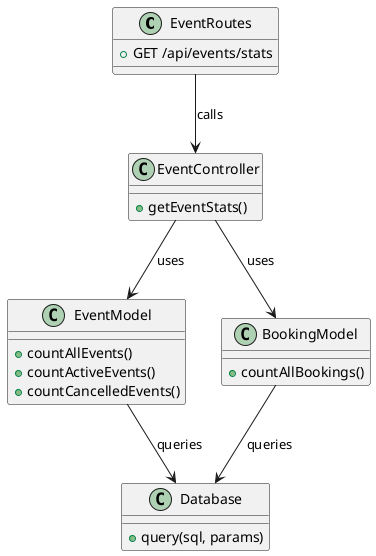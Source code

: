 @startuml
class EventRoutes {
  + GET /api/events/stats
}

class EventController {
  + getEventStats()
}

class EventModel {
  + countAllEvents()
  + countActiveEvents()
  + countCancelledEvents()
}

class BookingModel {
  + countAllBookings()
}

class Database {
  + query(sql, params)
}

EventRoutes --> EventController : calls
EventController --> EventModel : uses
EventController --> BookingModel : uses
EventModel --> Database : queries
BookingModel --> Database : queries
@enduml
